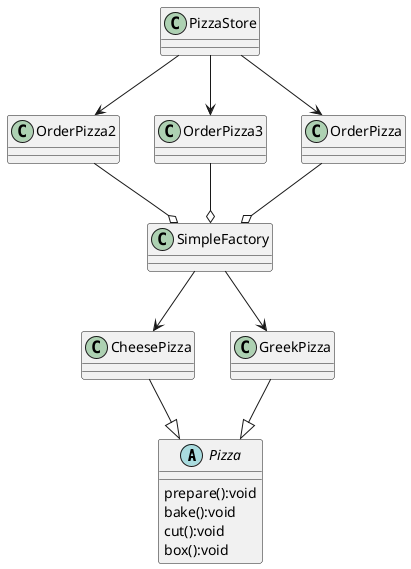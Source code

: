 @startuml
'https://plantuml.com/class-diagram

abstract class Pizza {
prepare():void
bake():void
cut():void
box():void
}

class OrderPizza2 {
}

class OrderPizza3 {
}

class OrderPizza {
}

class SimpleFactory {
}
class CheesePizza {
}

class GreekPizza {
}

class PizzaStore {
}
GreekPizza --|> Pizza
CheesePizza --|> Pizza

OrderPizza --o SimpleFactory
OrderPizza2 --o SimpleFactory
OrderPizza3 --o SimpleFactory

PizzaStore --> OrderPizza
PizzaStore --> OrderPizza2
PizzaStore --> OrderPizza3

SimpleFactory --> CheesePizza
SimpleFactory --> GreekPizza


@enduml
